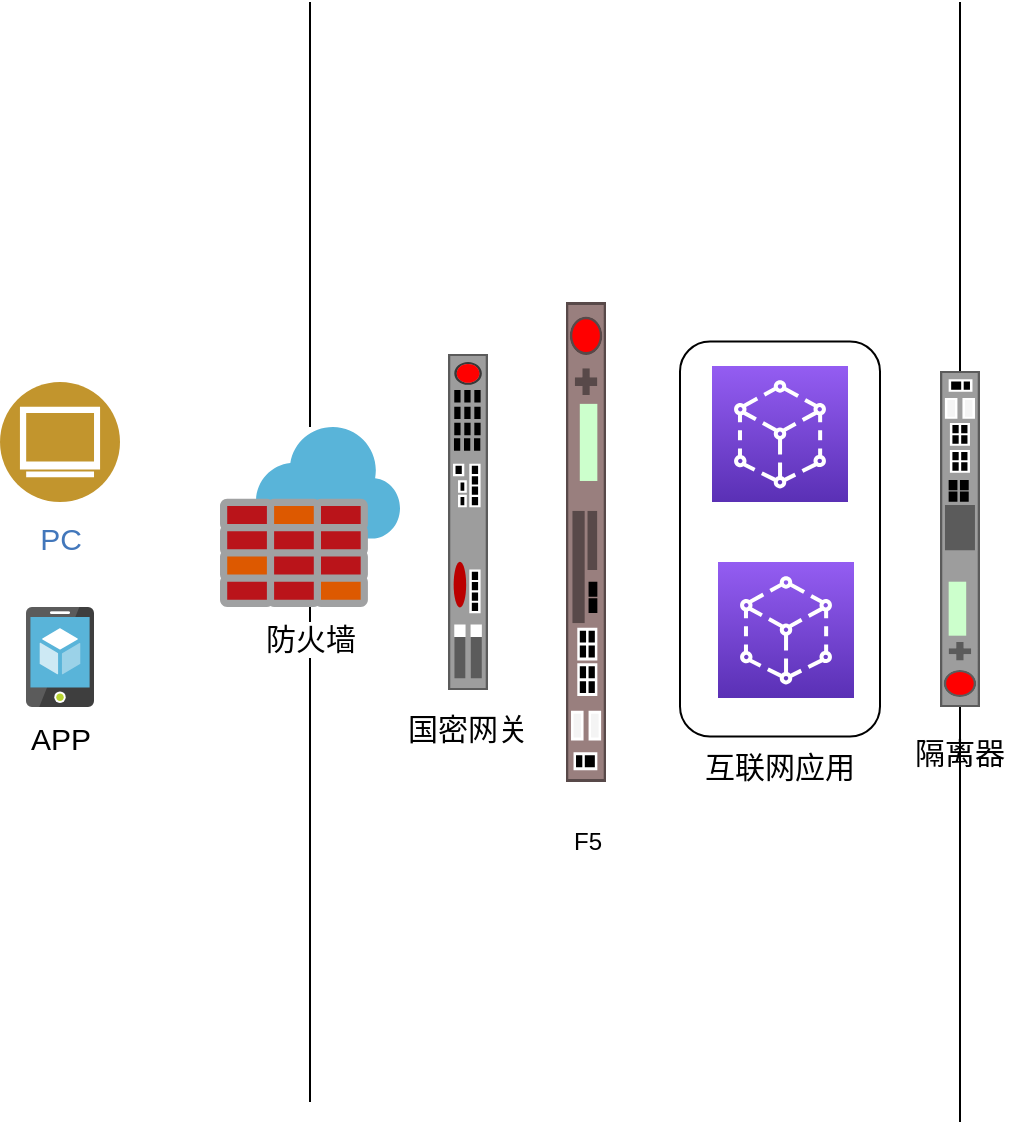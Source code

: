 <mxfile version="20.3.2" type="github" pages="3">
  <diagram id="StDbWVGbuC4IspPMEpyC" name="逻辑架构">
    <mxGraphModel dx="1422" dy="754" grid="1" gridSize="10" guides="1" tooltips="1" connect="1" arrows="1" fold="1" page="1" pageScale="1" pageWidth="827" pageHeight="1169" math="0" shadow="0">
      <root>
        <mxCell id="0" />
        <mxCell id="1" parent="0" />
        <mxCell id="kidQvLxyVNKyfz2EifL9-12" value="" style="strokeColor=#666666;html=1;labelPosition=center;align=center;spacingLeft=15;shadow=0;dashed=0;outlineConnect=0;shape=mxgraph.rack.f5.em_4000;verticalLabelPosition=bottom;verticalAlign=top;direction=south;" parent="1" vertex="1">
          <mxGeometry x="520" y="364.5" width="20" height="168" as="geometry" />
        </mxCell>
        <mxCell id="kidQvLxyVNKyfz2EifL9-1" value="" style="strokeColor=#b85450;html=1;labelPosition=center;align=center;spacingLeft=15;shadow=0;dashed=0;outlineConnect=0;shape=mxgraph.rack.f5.big_ip_3900;fillColor=#f8cecc;verticalLabelPosition=bottom;verticalAlign=top;rotation=-90;" parent="1" vertex="1">
          <mxGeometry x="223" y="440" width="240" height="20" as="geometry" />
        </mxCell>
        <mxCell id="kidQvLxyVNKyfz2EifL9-7" value="&lt;font style=&quot;font-size: 15px;&quot;&gt;PC&lt;/font&gt;" style="aspect=fixed;perimeter=ellipsePerimeter;html=1;align=center;shadow=0;dashed=0;fontColor=#4277BB;labelBackgroundColor=#ffffff;fontSize=12;spacingTop=3;image;image=img/lib/ibm/users/browser.svg;" parent="1" vertex="1">
          <mxGeometry x="50" y="370" width="60" height="60" as="geometry" />
        </mxCell>
        <mxCell id="279GZXbuPQH-2VherzGU-2" value="&lt;font style=&quot;font-size: 15px;&quot;&gt;APP&lt;/font&gt;" style="sketch=0;aspect=fixed;html=1;points=[];align=center;image;fontSize=12;image=img/lib/mscae/App_Service_Mobile_App.svg;" vertex="1" parent="1">
          <mxGeometry x="63" y="482.5" width="34" height="50" as="geometry" />
        </mxCell>
        <mxCell id="279GZXbuPQH-2VherzGU-14" style="edgeStyle=orthogonalEdgeStyle;rounded=0;orthogonalLoop=1;jettySize=auto;html=1;endArrow=none;endFill=0;" edge="1" parent="1" source="279GZXbuPQH-2VherzGU-7">
          <mxGeometry relative="1" as="geometry">
            <mxPoint x="205" y="180" as="targetPoint" />
          </mxGeometry>
        </mxCell>
        <mxCell id="279GZXbuPQH-2VherzGU-15" style="edgeStyle=orthogonalEdgeStyle;rounded=0;orthogonalLoop=1;jettySize=auto;html=1;endArrow=none;endFill=0;" edge="1" parent="1" source="279GZXbuPQH-2VherzGU-7">
          <mxGeometry relative="1" as="geometry">
            <mxPoint x="205" y="730" as="targetPoint" />
          </mxGeometry>
        </mxCell>
        <mxCell id="279GZXbuPQH-2VherzGU-7" value="&lt;font style=&quot;font-size: 15px;&quot;&gt;防火墙&lt;/font&gt;" style="sketch=0;aspect=fixed;html=1;points=[];align=center;image;fontSize=12;image=img/lib/mscae/Azure_Firewall.svg;" vertex="1" parent="1">
          <mxGeometry x="160" y="392.5" width="90" height="90" as="geometry" />
        </mxCell>
        <mxCell id="279GZXbuPQH-2VherzGU-8" value="" style="strokeColor=#666666;html=1;labelPosition=center;align=center;spacingLeft=15;shadow=0;dashed=0;outlineConnect=0;shape=mxgraph.rack.f5.arx_1500;rotation=-90;verticalLabelPosition=bottom;verticalAlign=top;" vertex="1" parent="1">
          <mxGeometry x="200" y="430" width="168" height="20" as="geometry" />
        </mxCell>
        <mxCell id="279GZXbuPQH-2VherzGU-16" style="edgeStyle=orthogonalEdgeStyle;rounded=0;orthogonalLoop=1;jettySize=auto;html=1;endArrow=none;endFill=0;" edge="1" parent="1" source="kidQvLxyVNKyfz2EifL9-12">
          <mxGeometry relative="1" as="geometry">
            <mxPoint x="530" y="180" as="targetPoint" />
          </mxGeometry>
        </mxCell>
        <mxCell id="279GZXbuPQH-2VherzGU-17" style="edgeStyle=orthogonalEdgeStyle;rounded=0;orthogonalLoop=1;jettySize=auto;html=1;endArrow=none;endFill=0;" edge="1" parent="1" source="kidQvLxyVNKyfz2EifL9-12">
          <mxGeometry relative="1" as="geometry">
            <mxPoint x="530" y="740" as="targetPoint" />
          </mxGeometry>
        </mxCell>
        <mxCell id="279GZXbuPQH-2VherzGU-11" value="互联网应用" style="rounded=1;whiteSpace=wrap;html=1;labelPosition=center;verticalLabelPosition=bottom;align=center;verticalAlign=top;fontSize=15;labelBackgroundColor=none;" vertex="1" parent="1">
          <mxGeometry x="390" y="349.75" width="100" height="197.5" as="geometry" />
        </mxCell>
        <mxCell id="279GZXbuPQH-2VherzGU-12" value="国密网关" style="text;html=1;strokeColor=none;fillColor=none;align=center;verticalAlign=middle;whiteSpace=wrap;rounded=0;fontSize=15;" vertex="1" parent="1">
          <mxGeometry x="247" y="528" width="74" height="30" as="geometry" />
        </mxCell>
        <mxCell id="279GZXbuPQH-2VherzGU-13" value="F5" style="text;html=1;strokeColor=none;fillColor=none;align=center;verticalAlign=middle;whiteSpace=wrap;rounded=0;" vertex="1" parent="1">
          <mxGeometry x="314" y="585" width="60" height="30" as="geometry" />
        </mxCell>
        <mxCell id="279GZXbuPQH-2VherzGU-18" value="" style="sketch=0;points=[[0,0,0],[0.25,0,0],[0.5,0,0],[0.75,0,0],[1,0,0],[0,1,0],[0.25,1,0],[0.5,1,0],[0.75,1,0],[1,1,0],[0,0.25,0],[0,0.5,0],[0,0.75,0],[1,0.25,0],[1,0.5,0],[1,0.75,0]];outlineConnect=0;fontColor=#232F3E;gradientColor=#945DF2;gradientDirection=north;fillColor=#5A30B5;strokeColor=#ffffff;dashed=0;verticalLabelPosition=bottom;verticalAlign=top;align=center;html=1;fontSize=12;fontStyle=0;aspect=fixed;shape=mxgraph.aws4.resourceIcon;resIcon=mxgraph.aws4.app_mesh;" vertex="1" parent="1">
          <mxGeometry x="406" y="362" width="68" height="68" as="geometry" />
        </mxCell>
        <mxCell id="279GZXbuPQH-2VherzGU-19" value="" style="sketch=0;points=[[0,0,0],[0.25,0,0],[0.5,0,0],[0.75,0,0],[1,0,0],[0,1,0],[0.25,1,0],[0.5,1,0],[0.75,1,0],[1,1,0],[0,0.25,0],[0,0.5,0],[0,0.75,0],[1,0.25,0],[1,0.5,0],[1,0.75,0]];outlineConnect=0;fontColor=#232F3E;gradientColor=#945DF2;gradientDirection=north;fillColor=#5A30B5;strokeColor=#ffffff;dashed=0;verticalLabelPosition=bottom;verticalAlign=top;align=center;html=1;fontSize=12;fontStyle=0;aspect=fixed;shape=mxgraph.aws4.resourceIcon;resIcon=mxgraph.aws4.app_mesh;" vertex="1" parent="1">
          <mxGeometry x="409" y="460" width="68" height="68" as="geometry" />
        </mxCell>
        <mxCell id="279GZXbuPQH-2VherzGU-20" value="隔离器" style="text;html=1;strokeColor=none;fillColor=none;align=center;verticalAlign=middle;whiteSpace=wrap;rounded=0;fontSize=15;" vertex="1" parent="1">
          <mxGeometry x="500" y="540" width="60" height="30" as="geometry" />
        </mxCell>
      </root>
    </mxGraphModel>
  </diagram>
  <diagram id="6_34CZgR78dx1TL6g_d-" name="微服务">
    <mxGraphModel dx="1422" dy="754" grid="1" gridSize="10" guides="1" tooltips="1" connect="1" arrows="1" fold="1" page="1" pageScale="1" pageWidth="827" pageHeight="1169" math="0" shadow="0">
      <root>
        <mxCell id="0" />
        <mxCell id="1" parent="0" />
      </root>
    </mxGraphModel>
  </diagram>
  <diagram id="PspLelQ5clBklRm2M0sI" name="图标">
    <mxGraphModel dx="1422" dy="754" grid="1" gridSize="10" guides="1" tooltips="1" connect="1" arrows="1" fold="1" page="1" pageScale="1" pageWidth="827" pageHeight="1169" math="0" shadow="0">
      <root>
        <mxCell id="0" />
        <mxCell id="1" parent="0" />
      </root>
    </mxGraphModel>
  </diagram>
</mxfile>
